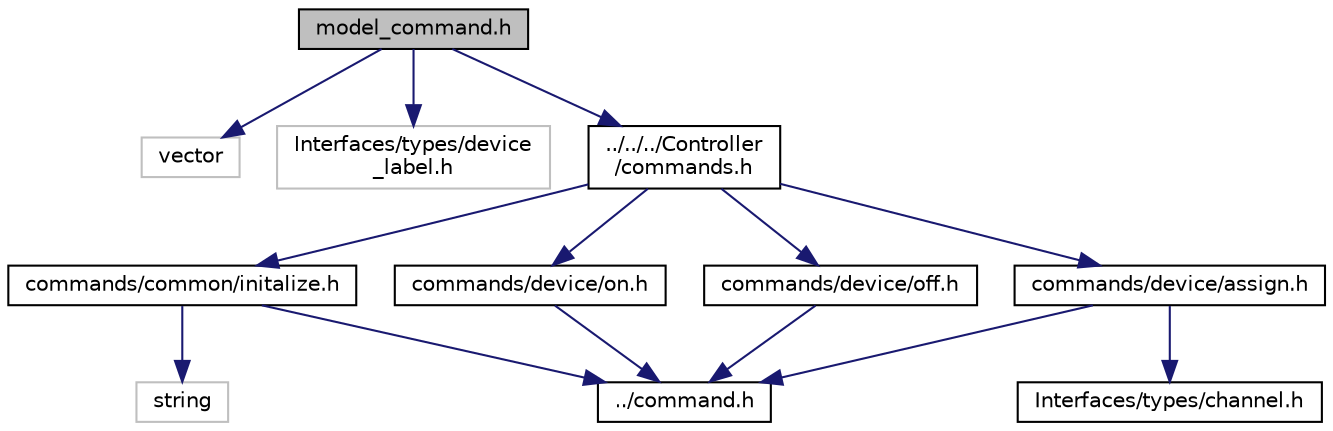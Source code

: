 digraph "model_command.h"
{
 // LATEX_PDF_SIZE
  edge [fontname="Helvetica",fontsize="10",labelfontname="Helvetica",labelfontsize="10"];
  node [fontname="Helvetica",fontsize="10",shape=record];
  Node1 [label="model_command.h",height=0.2,width=0.4,color="black", fillcolor="grey75", style="filled", fontcolor="black",tooltip=" "];
  Node1 -> Node2 [color="midnightblue",fontsize="10",style="solid",fontname="Helvetica"];
  Node2 [label="vector",height=0.2,width=0.4,color="grey75", fillcolor="white", style="filled",tooltip=" "];
  Node1 -> Node3 [color="midnightblue",fontsize="10",style="solid",fontname="Helvetica"];
  Node3 [label="Interfaces/types/device\l_label.h",height=0.2,width=0.4,color="grey75", fillcolor="white", style="filled",tooltip=" "];
  Node1 -> Node4 [color="midnightblue",fontsize="10",style="solid",fontname="Helvetica"];
  Node4 [label="../../../Controller\l/commands.h",height=0.2,width=0.4,color="black", fillcolor="white", style="filled",URL="$commands_8h.html",tooltip="A file to include to get all defined commands. To drop in a new command, you must add the command to ..."];
  Node4 -> Node5 [color="midnightblue",fontsize="10",style="solid",fontname="Helvetica"];
  Node5 [label="commands/common/initalize.h",height=0.2,width=0.4,color="black", fillcolor="white", style="filled",URL="$initalize_8h.html",tooltip=" "];
  Node5 -> Node6 [color="midnightblue",fontsize="10",style="solid",fontname="Helvetica"];
  Node6 [label="string",height=0.2,width=0.4,color="grey75", fillcolor="white", style="filled",tooltip=" "];
  Node5 -> Node7 [color="midnightblue",fontsize="10",style="solid",fontname="Helvetica"];
  Node7 [label="../command.h",height=0.2,width=0.4,color="black", fillcolor="white", style="filled",URL="$command_8h.html",tooltip=" "];
  Node4 -> Node8 [color="midnightblue",fontsize="10",style="solid",fontname="Helvetica"];
  Node8 [label="commands/device/on.h",height=0.2,width=0.4,color="black", fillcolor="white", style="filled",URL="$on_8h.html",tooltip=" "];
  Node8 -> Node7 [color="midnightblue",fontsize="10",style="solid",fontname="Helvetica"];
  Node4 -> Node9 [color="midnightblue",fontsize="10",style="solid",fontname="Helvetica"];
  Node9 [label="commands/device/off.h",height=0.2,width=0.4,color="black", fillcolor="white", style="filled",URL="$off_8h.html",tooltip=" "];
  Node9 -> Node7 [color="midnightblue",fontsize="10",style="solid",fontname="Helvetica"];
  Node4 -> Node10 [color="midnightblue",fontsize="10",style="solid",fontname="Helvetica"];
  Node10 [label="commands/device/assign.h",height=0.2,width=0.4,color="black", fillcolor="white", style="filled",URL="$assign_8h.html",tooltip=" "];
  Node10 -> Node7 [color="midnightblue",fontsize="10",style="solid",fontname="Helvetica"];
  Node10 -> Node11 [color="midnightblue",fontsize="10",style="solid",fontname="Helvetica"];
  Node11 [label="Interfaces/types/channel.h",height=0.2,width=0.4,color="black", fillcolor="white", style="filled",URL="$channel_8h.html",tooltip=" "];
}
